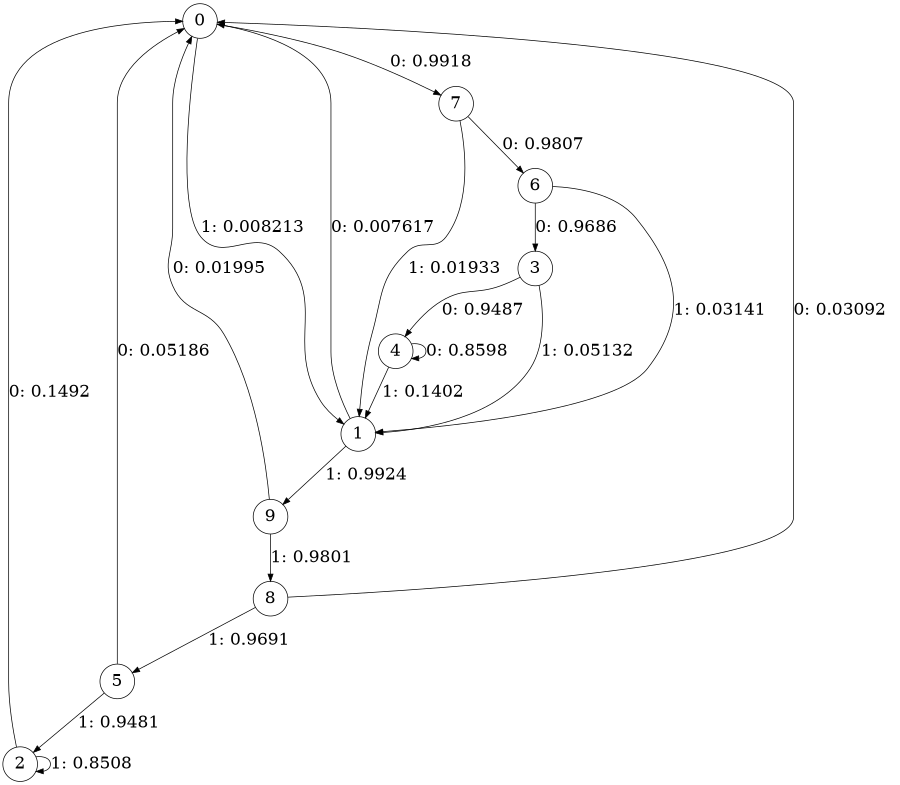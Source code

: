 digraph "ch1_both_L5" {
size = "6,8.5";
ratio = "fill";
node [shape = circle];
node [fontsize = 24];
edge [fontsize = 24];
0 -> 7 [label = "0: 0.9918   "];
0 -> 1 [label = "1: 0.008213  "];
1 -> 0 [label = "0: 0.007617  "];
1 -> 9 [label = "1: 0.9924   "];
2 -> 0 [label = "0: 0.1492   "];
2 -> 2 [label = "1: 0.8508   "];
3 -> 4 [label = "0: 0.9487   "];
3 -> 1 [label = "1: 0.05132  "];
4 -> 4 [label = "0: 0.8598   "];
4 -> 1 [label = "1: 0.1402   "];
5 -> 0 [label = "0: 0.05186  "];
5 -> 2 [label = "1: 0.9481   "];
6 -> 3 [label = "0: 0.9686   "];
6 -> 1 [label = "1: 0.03141  "];
7 -> 6 [label = "0: 0.9807   "];
7 -> 1 [label = "1: 0.01933  "];
8 -> 0 [label = "0: 0.03092  "];
8 -> 5 [label = "1: 0.9691   "];
9 -> 0 [label = "0: 0.01995  "];
9 -> 8 [label = "1: 0.9801   "];
}
